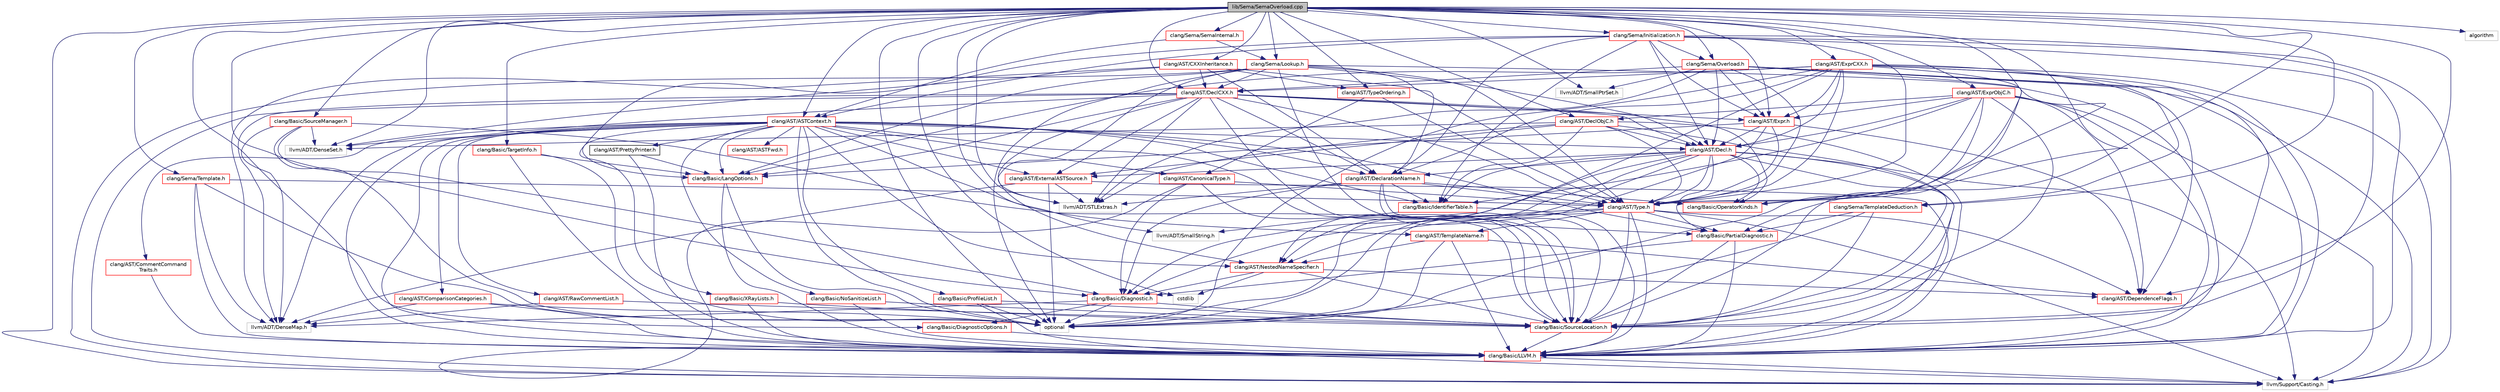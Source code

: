 digraph "lib/Sema/SemaOverload.cpp"
{
 // LATEX_PDF_SIZE
  bgcolor="transparent";
  edge [fontname="Helvetica",fontsize="10",labelfontname="Helvetica",labelfontsize="10"];
  node [fontname="Helvetica",fontsize="10",shape=record];
  Node1 [label="lib/Sema/SemaOverload.cpp",height=0.2,width=0.4,color="black", fillcolor="grey75", style="filled", fontcolor="black",tooltip=" "];
  Node1 -> Node2 [color="midnightblue",fontsize="10",style="solid",fontname="Helvetica"];
  Node2 [label="clang/AST/ASTContext.h",height=0.2,width=0.4,color="red",URL="$ASTContext_8h.html",tooltip=" "];
  Node2 -> Node3 [color="midnightblue",fontsize="10",style="solid",fontname="Helvetica"];
  Node3 [label="clang/AST/ASTFwd.h",height=0.2,width=0.4,color="red",URL="$ASTFwd_8h.html",tooltip=" "];
  Node2 -> Node9 [color="midnightblue",fontsize="10",style="solid",fontname="Helvetica"];
  Node9 [label="clang/AST/CanonicalType.h",height=0.2,width=0.4,color="red",URL="$CanonicalType_8h.html",tooltip=" "];
  Node9 -> Node10 [color="midnightblue",fontsize="10",style="solid",fontname="Helvetica"];
  Node10 [label="clang/AST/Type.h",height=0.2,width=0.4,color="red",URL="$Type_8h.html",tooltip=" "];
  Node10 -> Node11 [color="midnightblue",fontsize="10",style="solid",fontname="Helvetica"];
  Node11 [label="clang/AST/DependenceFlags.h",height=0.2,width=0.4,color="red",URL="$DependenceFlags_8h.html",tooltip=" "];
  Node10 -> Node15 [color="midnightblue",fontsize="10",style="solid",fontname="Helvetica"];
  Node15 [label="clang/AST/NestedNameSpecifier.h",height=0.2,width=0.4,color="red",URL="$NestedNameSpecifier_8h.html",tooltip=" "];
  Node15 -> Node11 [color="midnightblue",fontsize="10",style="solid",fontname="Helvetica"];
  Node15 -> Node16 [color="midnightblue",fontsize="10",style="solid",fontname="Helvetica"];
  Node16 [label="clang/Basic/Diagnostic.h",height=0.2,width=0.4,color="red",URL="$Basic_2Diagnostic_8h.html",tooltip=" "];
  Node16 -> Node26 [color="midnightblue",fontsize="10",style="solid",fontname="Helvetica"];
  Node26 [label="clang/Basic/DiagnosticOptions.h",height=0.2,width=0.4,color="red",URL="$DiagnosticOptions_8h.html",tooltip=" "];
  Node26 -> Node18 [color="midnightblue",fontsize="10",style="solid",fontname="Helvetica"];
  Node18 [label="clang/Basic/LLVM.h",height=0.2,width=0.4,color="red",URL="$LLVM_8h.html",tooltip=" "];
  Node18 -> Node19 [color="midnightblue",fontsize="10",style="solid",fontname="Helvetica"];
  Node19 [label="llvm/Support/Casting.h",height=0.2,width=0.4,color="grey75",tooltip=" "];
  Node16 -> Node30 [color="midnightblue",fontsize="10",style="solid",fontname="Helvetica"];
  Node30 [label="clang/Basic/SourceLocation.h",height=0.2,width=0.4,color="red",URL="$SourceLocation_8h.html",tooltip=" "];
  Node30 -> Node18 [color="midnightblue",fontsize="10",style="solid",fontname="Helvetica"];
  Node16 -> Node39 [color="midnightblue",fontsize="10",style="solid",fontname="Helvetica"];
  Node39 [label="llvm/ADT/DenseMap.h",height=0.2,width=0.4,color="grey75",tooltip=" "];
  Node16 -> Node23 [color="midnightblue",fontsize="10",style="solid",fontname="Helvetica"];
  Node23 [label="optional",height=0.2,width=0.4,color="grey75",tooltip=" "];
  Node15 -> Node30 [color="midnightblue",fontsize="10",style="solid",fontname="Helvetica"];
  Node15 -> Node49 [color="midnightblue",fontsize="10",style="solid",fontname="Helvetica"];
  Node49 [label="cstdlib",height=0.2,width=0.4,color="grey75",tooltip=" "];
  Node10 -> Node50 [color="midnightblue",fontsize="10",style="solid",fontname="Helvetica"];
  Node50 [label="clang/AST/TemplateName.h",height=0.2,width=0.4,color="red",URL="$TemplateName_8h.html",tooltip=" "];
  Node50 -> Node11 [color="midnightblue",fontsize="10",style="solid",fontname="Helvetica"];
  Node50 -> Node15 [color="midnightblue",fontsize="10",style="solid",fontname="Helvetica"];
  Node50 -> Node18 [color="midnightblue",fontsize="10",style="solid",fontname="Helvetica"];
  Node50 -> Node23 [color="midnightblue",fontsize="10",style="solid",fontname="Helvetica"];
  Node10 -> Node16 [color="midnightblue",fontsize="10",style="solid",fontname="Helvetica"];
  Node10 -> Node18 [color="midnightblue",fontsize="10",style="solid",fontname="Helvetica"];
  Node10 -> Node57 [color="midnightblue",fontsize="10",style="solid",fontname="Helvetica"];
  Node57 [label="clang/Basic/PartialDiagnostic.h",height=0.2,width=0.4,color="red",URL="$PartialDiagnostic_8h.html",tooltip=" "];
  Node57 -> Node16 [color="midnightblue",fontsize="10",style="solid",fontname="Helvetica"];
  Node57 -> Node18 [color="midnightblue",fontsize="10",style="solid",fontname="Helvetica"];
  Node57 -> Node30 [color="midnightblue",fontsize="10",style="solid",fontname="Helvetica"];
  Node10 -> Node30 [color="midnightblue",fontsize="10",style="solid",fontname="Helvetica"];
  Node10 -> Node19 [color="midnightblue",fontsize="10",style="solid",fontname="Helvetica"];
  Node10 -> Node23 [color="midnightblue",fontsize="10",style="solid",fontname="Helvetica"];
  Node9 -> Node16 [color="midnightblue",fontsize="10",style="solid",fontname="Helvetica"];
  Node9 -> Node30 [color="midnightblue",fontsize="10",style="solid",fontname="Helvetica"];
  Node9 -> Node19 [color="midnightblue",fontsize="10",style="solid",fontname="Helvetica"];
  Node2 -> Node73 [color="midnightblue",fontsize="10",style="solid",fontname="Helvetica"];
  Node73 [label="clang/AST/CommentCommand\lTraits.h",height=0.2,width=0.4,color="red",URL="$CommentCommandTraits_8h.html",tooltip=" "];
  Node73 -> Node18 [color="midnightblue",fontsize="10",style="solid",fontname="Helvetica"];
  Node2 -> Node77 [color="midnightblue",fontsize="10",style="solid",fontname="Helvetica"];
  Node77 [label="clang/AST/ComparisonCategories.h",height=0.2,width=0.4,color="red",URL="$ComparisonCategories_8h.html",tooltip=" "];
  Node77 -> Node18 [color="midnightblue",fontsize="10",style="solid",fontname="Helvetica"];
  Node77 -> Node39 [color="midnightblue",fontsize="10",style="solid",fontname="Helvetica"];
  Node77 -> Node23 [color="midnightblue",fontsize="10",style="solid",fontname="Helvetica"];
  Node2 -> Node79 [color="midnightblue",fontsize="10",style="solid",fontname="Helvetica"];
  Node79 [label="clang/AST/Decl.h",height=0.2,width=0.4,color="red",URL="$Decl_8h.html",tooltip=" "];
  Node79 -> Node90 [color="midnightblue",fontsize="10",style="solid",fontname="Helvetica"];
  Node90 [label="clang/AST/DeclarationName.h",height=0.2,width=0.4,color="red",URL="$DeclarationName_8h.html",tooltip=" "];
  Node90 -> Node10 [color="midnightblue",fontsize="10",style="solid",fontname="Helvetica"];
  Node90 -> Node16 [color="midnightblue",fontsize="10",style="solid",fontname="Helvetica"];
  Node90 -> Node91 [color="midnightblue",fontsize="10",style="solid",fontname="Helvetica"];
  Node91 [label="clang/Basic/IdentifierTable.h",height=0.2,width=0.4,color="red",URL="$IdentifierTable_8h.html",tooltip=" "];
  Node91 -> Node18 [color="midnightblue",fontsize="10",style="solid",fontname="Helvetica"];
  Node91 -> Node94 [color="midnightblue",fontsize="10",style="solid",fontname="Helvetica"];
  Node94 [label="llvm/ADT/SmallString.h",height=0.2,width=0.4,color="grey75",tooltip=" "];
  Node90 -> Node96 [color="midnightblue",fontsize="10",style="solid",fontname="Helvetica"];
  Node96 [label="clang/Basic/OperatorKinds.h",height=0.2,width=0.4,color="red",URL="$OperatorKinds_8h.html",tooltip=" "];
  Node90 -> Node57 [color="midnightblue",fontsize="10",style="solid",fontname="Helvetica"];
  Node90 -> Node30 [color="midnightblue",fontsize="10",style="solid",fontname="Helvetica"];
  Node90 -> Node98 [color="midnightblue",fontsize="10",style="solid",fontname="Helvetica"];
  Node98 [label="llvm/ADT/STLExtras.h",height=0.2,width=0.4,color="grey75",tooltip=" "];
  Node79 -> Node102 [color="midnightblue",fontsize="10",style="solid",fontname="Helvetica"];
  Node102 [label="clang/AST/ExternalASTSource.h",height=0.2,width=0.4,color="red",URL="$ExternalASTSource_8h.html",tooltip=" "];
  Node102 -> Node18 [color="midnightblue",fontsize="10",style="solid",fontname="Helvetica"];
  Node102 -> Node39 [color="midnightblue",fontsize="10",style="solid",fontname="Helvetica"];
  Node102 -> Node98 [color="midnightblue",fontsize="10",style="solid",fontname="Helvetica"];
  Node102 -> Node23 [color="midnightblue",fontsize="10",style="solid",fontname="Helvetica"];
  Node79 -> Node15 [color="midnightblue",fontsize="10",style="solid",fontname="Helvetica"];
  Node79 -> Node10 [color="midnightblue",fontsize="10",style="solid",fontname="Helvetica"];
  Node79 -> Node16 [color="midnightblue",fontsize="10",style="solid",fontname="Helvetica"];
  Node79 -> Node91 [color="midnightblue",fontsize="10",style="solid",fontname="Helvetica"];
  Node79 -> Node18 [color="midnightblue",fontsize="10",style="solid",fontname="Helvetica"];
  Node79 -> Node96 [color="midnightblue",fontsize="10",style="solid",fontname="Helvetica"];
  Node79 -> Node57 [color="midnightblue",fontsize="10",style="solid",fontname="Helvetica"];
  Node79 -> Node30 [color="midnightblue",fontsize="10",style="solid",fontname="Helvetica"];
  Node79 -> Node19 [color="midnightblue",fontsize="10",style="solid",fontname="Helvetica"];
  Node79 -> Node23 [color="midnightblue",fontsize="10",style="solid",fontname="Helvetica"];
  Node2 -> Node90 [color="midnightblue",fontsize="10",style="solid",fontname="Helvetica"];
  Node2 -> Node102 [color="midnightblue",fontsize="10",style="solid",fontname="Helvetica"];
  Node2 -> Node15 [color="midnightblue",fontsize="10",style="solid",fontname="Helvetica"];
  Node2 -> Node108 [color="midnightblue",fontsize="10",style="solid",fontname="Helvetica"];
  Node108 [label="clang/AST/PrettyPrinter.h",height=0.2,width=0.4,color="black",URL="$PrettyPrinter_8h.html",tooltip=" "];
  Node108 -> Node18 [color="midnightblue",fontsize="10",style="solid",fontname="Helvetica"];
  Node108 -> Node109 [color="midnightblue",fontsize="10",style="solid",fontname="Helvetica"];
  Node109 [label="clang/Basic/LangOptions.h",height=0.2,width=0.4,color="red",URL="$LangOptions_8h.html",tooltip=" "];
  Node109 -> Node18 [color="midnightblue",fontsize="10",style="solid",fontname="Helvetica"];
  Node109 -> Node23 [color="midnightblue",fontsize="10",style="solid",fontname="Helvetica"];
  Node2 -> Node123 [color="midnightblue",fontsize="10",style="solid",fontname="Helvetica"];
  Node123 [label="clang/AST/RawCommentList.h",height=0.2,width=0.4,color="red",URL="$RawCommentList_8h.html",tooltip=" "];
  Node123 -> Node30 [color="midnightblue",fontsize="10",style="solid",fontname="Helvetica"];
  Node123 -> Node39 [color="midnightblue",fontsize="10",style="solid",fontname="Helvetica"];
  Node2 -> Node50 [color="midnightblue",fontsize="10",style="solid",fontname="Helvetica"];
  Node2 -> Node91 [color="midnightblue",fontsize="10",style="solid",fontname="Helvetica"];
  Node2 -> Node18 [color="midnightblue",fontsize="10",style="solid",fontname="Helvetica"];
  Node2 -> Node109 [color="midnightblue",fontsize="10",style="solid",fontname="Helvetica"];
  Node2 -> Node124 [color="midnightblue",fontsize="10",style="solid",fontname="Helvetica"];
  Node124 [label="clang/Basic/NoSanitizeList.h",height=0.2,width=0.4,color="red",URL="$NoSanitizeList_8h.html",tooltip=" "];
  Node124 -> Node18 [color="midnightblue",fontsize="10",style="solid",fontname="Helvetica"];
  Node124 -> Node30 [color="midnightblue",fontsize="10",style="solid",fontname="Helvetica"];
  Node2 -> Node57 [color="midnightblue",fontsize="10",style="solid",fontname="Helvetica"];
  Node2 -> Node125 [color="midnightblue",fontsize="10",style="solid",fontname="Helvetica"];
  Node125 [label="clang/Basic/ProfileList.h",height=0.2,width=0.4,color="red",URL="$ProfileList_8h.html",tooltip=" "];
  Node125 -> Node18 [color="midnightblue",fontsize="10",style="solid",fontname="Helvetica"];
  Node125 -> Node30 [color="midnightblue",fontsize="10",style="solid",fontname="Helvetica"];
  Node125 -> Node23 [color="midnightblue",fontsize="10",style="solid",fontname="Helvetica"];
  Node2 -> Node30 [color="midnightblue",fontsize="10",style="solid",fontname="Helvetica"];
  Node2 -> Node133 [color="midnightblue",fontsize="10",style="solid",fontname="Helvetica"];
  Node133 [label="clang/Basic/XRayLists.h",height=0.2,width=0.4,color="red",URL="$XRayLists_8h.html",tooltip=" "];
  Node133 -> Node18 [color="midnightblue",fontsize="10",style="solid",fontname="Helvetica"];
  Node133 -> Node30 [color="midnightblue",fontsize="10",style="solid",fontname="Helvetica"];
  Node2 -> Node39 [color="midnightblue",fontsize="10",style="solid",fontname="Helvetica"];
  Node2 -> Node134 [color="midnightblue",fontsize="10",style="solid",fontname="Helvetica"];
  Node134 [label="llvm/ADT/DenseSet.h",height=0.2,width=0.4,color="grey75",tooltip=" "];
  Node2 -> Node23 [color="midnightblue",fontsize="10",style="solid",fontname="Helvetica"];
  Node1 -> Node138 [color="midnightblue",fontsize="10",style="solid",fontname="Helvetica"];
  Node138 [label="clang/AST/CXXInheritance.h",height=0.2,width=0.4,color="red",URL="$CXXInheritance_8h.html",tooltip=" "];
  Node138 -> Node139 [color="midnightblue",fontsize="10",style="solid",fontname="Helvetica"];
  Node139 [label="clang/AST/DeclCXX.h",height=0.2,width=0.4,color="red",URL="$DeclCXX_8h.html",tooltip=" "];
  Node139 -> Node79 [color="midnightblue",fontsize="10",style="solid",fontname="Helvetica"];
  Node139 -> Node90 [color="midnightblue",fontsize="10",style="solid",fontname="Helvetica"];
  Node139 -> Node143 [color="midnightblue",fontsize="10",style="solid",fontname="Helvetica"];
  Node143 [label="clang/AST/Expr.h",height=0.2,width=0.4,color="red",URL="$Expr_8h.html",tooltip=" "];
  Node143 -> Node79 [color="midnightblue",fontsize="10",style="solid",fontname="Helvetica"];
  Node143 -> Node11 [color="midnightblue",fontsize="10",style="solid",fontname="Helvetica"];
  Node143 -> Node10 [color="midnightblue",fontsize="10",style="solid",fontname="Helvetica"];
  Node143 -> Node109 [color="midnightblue",fontsize="10",style="solid",fontname="Helvetica"];
  Node143 -> Node23 [color="midnightblue",fontsize="10",style="solid",fontname="Helvetica"];
  Node139 -> Node102 [color="midnightblue",fontsize="10",style="solid",fontname="Helvetica"];
  Node139 -> Node15 [color="midnightblue",fontsize="10",style="solid",fontname="Helvetica"];
  Node139 -> Node10 [color="midnightblue",fontsize="10",style="solid",fontname="Helvetica"];
  Node139 -> Node18 [color="midnightblue",fontsize="10",style="solid",fontname="Helvetica"];
  Node139 -> Node109 [color="midnightblue",fontsize="10",style="solid",fontname="Helvetica"];
  Node139 -> Node96 [color="midnightblue",fontsize="10",style="solid",fontname="Helvetica"];
  Node139 -> Node30 [color="midnightblue",fontsize="10",style="solid",fontname="Helvetica"];
  Node139 -> Node39 [color="midnightblue",fontsize="10",style="solid",fontname="Helvetica"];
  Node139 -> Node98 [color="midnightblue",fontsize="10",style="solid",fontname="Helvetica"];
  Node139 -> Node19 [color="midnightblue",fontsize="10",style="solid",fontname="Helvetica"];
  Node138 -> Node90 [color="midnightblue",fontsize="10",style="solid",fontname="Helvetica"];
  Node138 -> Node10 [color="midnightblue",fontsize="10",style="solid",fontname="Helvetica"];
  Node138 -> Node163 [color="midnightblue",fontsize="10",style="solid",fontname="Helvetica"];
  Node163 [label="clang/AST/TypeOrdering.h",height=0.2,width=0.4,color="red",URL="$TypeOrdering_8h.html",tooltip=" "];
  Node163 -> Node9 [color="midnightblue",fontsize="10",style="solid",fontname="Helvetica"];
  Node163 -> Node10 [color="midnightblue",fontsize="10",style="solid",fontname="Helvetica"];
  Node138 -> Node39 [color="midnightblue",fontsize="10",style="solid",fontname="Helvetica"];
  Node138 -> Node134 [color="midnightblue",fontsize="10",style="solid",fontname="Helvetica"];
  Node1 -> Node139 [color="midnightblue",fontsize="10",style="solid",fontname="Helvetica"];
  Node1 -> Node166 [color="midnightblue",fontsize="10",style="solid",fontname="Helvetica"];
  Node166 [label="clang/AST/DeclObjC.h",height=0.2,width=0.4,color="red",URL="$DeclObjC_8h.html",tooltip=" "];
  Node166 -> Node79 [color="midnightblue",fontsize="10",style="solid",fontname="Helvetica"];
  Node166 -> Node102 [color="midnightblue",fontsize="10",style="solid",fontname="Helvetica"];
  Node166 -> Node10 [color="midnightblue",fontsize="10",style="solid",fontname="Helvetica"];
  Node166 -> Node91 [color="midnightblue",fontsize="10",style="solid",fontname="Helvetica"];
  Node166 -> Node18 [color="midnightblue",fontsize="10",style="solid",fontname="Helvetica"];
  Node166 -> Node30 [color="midnightblue",fontsize="10",style="solid",fontname="Helvetica"];
  Node166 -> Node134 [color="midnightblue",fontsize="10",style="solid",fontname="Helvetica"];
  Node166 -> Node98 [color="midnightblue",fontsize="10",style="solid",fontname="Helvetica"];
  Node1 -> Node11 [color="midnightblue",fontsize="10",style="solid",fontname="Helvetica"];
  Node1 -> Node143 [color="midnightblue",fontsize="10",style="solid",fontname="Helvetica"];
  Node1 -> Node169 [color="midnightblue",fontsize="10",style="solid",fontname="Helvetica"];
  Node169 [label="clang/AST/ExprCXX.h",height=0.2,width=0.4,color="red",URL="$ExprCXX_8h.html",tooltip=" "];
  Node169 -> Node79 [color="midnightblue",fontsize="10",style="solid",fontname="Helvetica"];
  Node169 -> Node139 [color="midnightblue",fontsize="10",style="solid",fontname="Helvetica"];
  Node169 -> Node90 [color="midnightblue",fontsize="10",style="solid",fontname="Helvetica"];
  Node169 -> Node11 [color="midnightblue",fontsize="10",style="solid",fontname="Helvetica"];
  Node169 -> Node143 [color="midnightblue",fontsize="10",style="solid",fontname="Helvetica"];
  Node169 -> Node15 [color="midnightblue",fontsize="10",style="solid",fontname="Helvetica"];
  Node169 -> Node10 [color="midnightblue",fontsize="10",style="solid",fontname="Helvetica"];
  Node169 -> Node18 [color="midnightblue",fontsize="10",style="solid",fontname="Helvetica"];
  Node169 -> Node109 [color="midnightblue",fontsize="10",style="solid",fontname="Helvetica"];
  Node169 -> Node96 [color="midnightblue",fontsize="10",style="solid",fontname="Helvetica"];
  Node169 -> Node30 [color="midnightblue",fontsize="10",style="solid",fontname="Helvetica"];
  Node169 -> Node19 [color="midnightblue",fontsize="10",style="solid",fontname="Helvetica"];
  Node169 -> Node23 [color="midnightblue",fontsize="10",style="solid",fontname="Helvetica"];
  Node1 -> Node174 [color="midnightblue",fontsize="10",style="solid",fontname="Helvetica"];
  Node174 [label="clang/AST/ExprObjC.h",height=0.2,width=0.4,color="red",URL="$ExprObjC_8h.html",tooltip=" "];
  Node174 -> Node79 [color="midnightblue",fontsize="10",style="solid",fontname="Helvetica"];
  Node174 -> Node166 [color="midnightblue",fontsize="10",style="solid",fontname="Helvetica"];
  Node174 -> Node11 [color="midnightblue",fontsize="10",style="solid",fontname="Helvetica"];
  Node174 -> Node143 [color="midnightblue",fontsize="10",style="solid",fontname="Helvetica"];
  Node174 -> Node10 [color="midnightblue",fontsize="10",style="solid",fontname="Helvetica"];
  Node174 -> Node91 [color="midnightblue",fontsize="10",style="solid",fontname="Helvetica"];
  Node174 -> Node18 [color="midnightblue",fontsize="10",style="solid",fontname="Helvetica"];
  Node174 -> Node30 [color="midnightblue",fontsize="10",style="solid",fontname="Helvetica"];
  Node174 -> Node19 [color="midnightblue",fontsize="10",style="solid",fontname="Helvetica"];
  Node174 -> Node23 [color="midnightblue",fontsize="10",style="solid",fontname="Helvetica"];
  Node1 -> Node10 [color="midnightblue",fontsize="10",style="solid",fontname="Helvetica"];
  Node1 -> Node163 [color="midnightblue",fontsize="10",style="solid",fontname="Helvetica"];
  Node1 -> Node16 [color="midnightblue",fontsize="10",style="solid",fontname="Helvetica"];
  Node1 -> Node26 [color="midnightblue",fontsize="10",style="solid",fontname="Helvetica"];
  Node1 -> Node96 [color="midnightblue",fontsize="10",style="solid",fontname="Helvetica"];
  Node1 -> Node57 [color="midnightblue",fontsize="10",style="solid",fontname="Helvetica"];
  Node1 -> Node175 [color="midnightblue",fontsize="10",style="solid",fontname="Helvetica"];
  Node175 [label="clang/Basic/SourceManager.h",height=0.2,width=0.4,color="red",URL="$SourceManager_8h.html",tooltip=" "];
  Node175 -> Node16 [color="midnightblue",fontsize="10",style="solid",fontname="Helvetica"];
  Node175 -> Node30 [color="midnightblue",fontsize="10",style="solid",fontname="Helvetica"];
  Node175 -> Node39 [color="midnightblue",fontsize="10",style="solid",fontname="Helvetica"];
  Node175 -> Node134 [color="midnightblue",fontsize="10",style="solid",fontname="Helvetica"];
  Node175 -> Node23 [color="midnightblue",fontsize="10",style="solid",fontname="Helvetica"];
  Node1 -> Node190 [color="midnightblue",fontsize="10",style="solid",fontname="Helvetica"];
  Node190 [label="clang/Basic/TargetInfo.h",height=0.2,width=0.4,color="red",URL="$include_2clang_2Basic_2TargetInfo_8h.html",tooltip=" "];
  Node190 -> Node18 [color="midnightblue",fontsize="10",style="solid",fontname="Helvetica"];
  Node190 -> Node109 [color="midnightblue",fontsize="10",style="solid",fontname="Helvetica"];
  Node190 -> Node23 [color="midnightblue",fontsize="10",style="solid",fontname="Helvetica"];
  Node1 -> Node197 [color="midnightblue",fontsize="10",style="solid",fontname="Helvetica"];
  Node197 [label="clang/Sema/Initialization.h",height=0.2,width=0.4,color="red",URL="$Initialization_8h.html",tooltip=" "];
  Node197 -> Node2 [color="midnightblue",fontsize="10",style="solid",fontname="Helvetica"];
  Node197 -> Node79 [color="midnightblue",fontsize="10",style="solid",fontname="Helvetica"];
  Node197 -> Node90 [color="midnightblue",fontsize="10",style="solid",fontname="Helvetica"];
  Node197 -> Node143 [color="midnightblue",fontsize="10",style="solid",fontname="Helvetica"];
  Node197 -> Node10 [color="midnightblue",fontsize="10",style="solid",fontname="Helvetica"];
  Node197 -> Node91 [color="midnightblue",fontsize="10",style="solid",fontname="Helvetica"];
  Node197 -> Node18 [color="midnightblue",fontsize="10",style="solid",fontname="Helvetica"];
  Node197 -> Node109 [color="midnightblue",fontsize="10",style="solid",fontname="Helvetica"];
  Node197 -> Node30 [color="midnightblue",fontsize="10",style="solid",fontname="Helvetica"];
  Node197 -> Node205 [color="midnightblue",fontsize="10",style="solid",fontname="Helvetica"];
  Node205 [label="clang/Sema/Overload.h",height=0.2,width=0.4,color="red",URL="$Overload_8h.html",tooltip=" "];
  Node205 -> Node79 [color="midnightblue",fontsize="10",style="solid",fontname="Helvetica"];
  Node205 -> Node139 [color="midnightblue",fontsize="10",style="solid",fontname="Helvetica"];
  Node205 -> Node143 [color="midnightblue",fontsize="10",style="solid",fontname="Helvetica"];
  Node205 -> Node10 [color="midnightblue",fontsize="10",style="solid",fontname="Helvetica"];
  Node205 -> Node18 [color="midnightblue",fontsize="10",style="solid",fontname="Helvetica"];
  Node205 -> Node30 [color="midnightblue",fontsize="10",style="solid",fontname="Helvetica"];
  Node205 -> Node207 [color="midnightblue",fontsize="10",style="solid",fontname="Helvetica"];
  Node207 [label="clang/Sema/TemplateDeduction.h",height=0.2,width=0.4,color="red",URL="$TemplateDeduction_8h.html",tooltip=" "];
  Node207 -> Node57 [color="midnightblue",fontsize="10",style="solid",fontname="Helvetica"];
  Node207 -> Node30 [color="midnightblue",fontsize="10",style="solid",fontname="Helvetica"];
  Node207 -> Node23 [color="midnightblue",fontsize="10",style="solid",fontname="Helvetica"];
  Node205 -> Node98 [color="midnightblue",fontsize="10",style="solid",fontname="Helvetica"];
  Node205 -> Node210 [color="midnightblue",fontsize="10",style="solid",fontname="Helvetica"];
  Node210 [label="llvm/ADT/SmallPtrSet.h",height=0.2,width=0.4,color="grey75",tooltip=" "];
  Node205 -> Node19 [color="midnightblue",fontsize="10",style="solid",fontname="Helvetica"];
  Node197 -> Node19 [color="midnightblue",fontsize="10",style="solid",fontname="Helvetica"];
  Node1 -> Node211 [color="midnightblue",fontsize="10",style="solid",fontname="Helvetica"];
  Node211 [label="clang/Sema/Lookup.h",height=0.2,width=0.4,color="red",URL="$Sema_2Lookup_8h.html",tooltip=" "];
  Node211 -> Node79 [color="midnightblue",fontsize="10",style="solid",fontname="Helvetica"];
  Node211 -> Node139 [color="midnightblue",fontsize="10",style="solid",fontname="Helvetica"];
  Node211 -> Node90 [color="midnightblue",fontsize="10",style="solid",fontname="Helvetica"];
  Node211 -> Node10 [color="midnightblue",fontsize="10",style="solid",fontname="Helvetica"];
  Node211 -> Node18 [color="midnightblue",fontsize="10",style="solid",fontname="Helvetica"];
  Node211 -> Node109 [color="midnightblue",fontsize="10",style="solid",fontname="Helvetica"];
  Node211 -> Node30 [color="midnightblue",fontsize="10",style="solid",fontname="Helvetica"];
  Node211 -> Node98 [color="midnightblue",fontsize="10",style="solid",fontname="Helvetica"];
  Node211 -> Node19 [color="midnightblue",fontsize="10",style="solid",fontname="Helvetica"];
  Node211 -> Node23 [color="midnightblue",fontsize="10",style="solid",fontname="Helvetica"];
  Node1 -> Node205 [color="midnightblue",fontsize="10",style="solid",fontname="Helvetica"];
  Node1 -> Node246 [color="midnightblue",fontsize="10",style="solid",fontname="Helvetica"];
  Node246 [label="clang/Sema/SemaInternal.h",height=0.2,width=0.4,color="red",URL="$SemaInternal_8h.html",tooltip=" "];
  Node246 -> Node2 [color="midnightblue",fontsize="10",style="solid",fontname="Helvetica"];
  Node246 -> Node211 [color="midnightblue",fontsize="10",style="solid",fontname="Helvetica"];
  Node1 -> Node250 [color="midnightblue",fontsize="10",style="solid",fontname="Helvetica"];
  Node250 [label="clang/Sema/Template.h",height=0.2,width=0.4,color="red",URL="$Template_8h.html",tooltip=" "];
  Node250 -> Node10 [color="midnightblue",fontsize="10",style="solid",fontname="Helvetica"];
  Node250 -> Node18 [color="midnightblue",fontsize="10",style="solid",fontname="Helvetica"];
  Node250 -> Node39 [color="midnightblue",fontsize="10",style="solid",fontname="Helvetica"];
  Node250 -> Node23 [color="midnightblue",fontsize="10",style="solid",fontname="Helvetica"];
  Node1 -> Node207 [color="midnightblue",fontsize="10",style="solid",fontname="Helvetica"];
  Node1 -> Node134 [color="midnightblue",fontsize="10",style="solid",fontname="Helvetica"];
  Node1 -> Node98 [color="midnightblue",fontsize="10",style="solid",fontname="Helvetica"];
  Node1 -> Node210 [color="midnightblue",fontsize="10",style="solid",fontname="Helvetica"];
  Node1 -> Node94 [color="midnightblue",fontsize="10",style="solid",fontname="Helvetica"];
  Node1 -> Node19 [color="midnightblue",fontsize="10",style="solid",fontname="Helvetica"];
  Node1 -> Node101 [color="midnightblue",fontsize="10",style="solid",fontname="Helvetica"];
  Node101 [label="algorithm",height=0.2,width=0.4,color="grey75",tooltip=" "];
  Node1 -> Node49 [color="midnightblue",fontsize="10",style="solid",fontname="Helvetica"];
  Node1 -> Node23 [color="midnightblue",fontsize="10",style="solid",fontname="Helvetica"];
}
